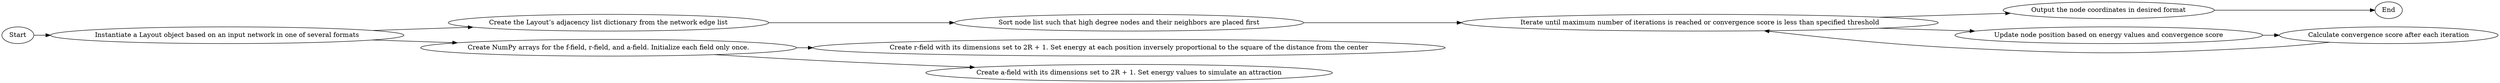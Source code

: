 digraph {
	Start [label=Start]
	"Create Layout Object" [label="Instantiate a Layout object based on an input network in one of several formats"]
	"Create Adjacency List" [label="Create the Layout’s adjacency list dictionary from the network edge list"]
	"Initialize Fields" [label="Create NumPy arrays for the f-field, r-field, and a-field. Initialize each field only once."]
	"Create Repulsion Field" [label="Create r-field with its dimensions set to 2R + 1. Set energy at each position inversely proportional to the square of the distance from the center"]
	"Create Attraction Field" [label="Create a-field with its dimensions set to 2R + 1. Set energy values to simulate an attraction"]
	"Sort Nodes" [label="Sort node list such that high degree nodes and their neighbors are placed first"]
	"Do Layout" [label="Iterate until maximum number of iterations is reached or convergence score is less than specified threshold"]
	"Output Results" [label="Output the node coordinates in desired format"]
	"Node Update" [label="Update node position based on energy values and convergence score"]
	"Calculate Convergence Score" [label="Calculate convergence score after each iteration"]
	End [label=End]
	Start -> "Create Layout Object"
	"Create Layout Object" -> "Create Adjacency List"
	"Create Layout Object" -> "Initialize Fields"
	"Initialize Fields" -> "Create Repulsion Field"
	"Initialize Fields" -> "Create Attraction Field"
	"Create Adjacency List" -> "Sort Nodes"
	"Sort Nodes" -> "Do Layout"
	"Do Layout" -> "Node Update"
	"Node Update" -> "Calculate Convergence Score"
	"Calculate Convergence Score" -> "Do Layout" [constraint=false]
	"Do Layout" -> "Output Results"
	"Output Results" -> End
	rankdir=LR
}
